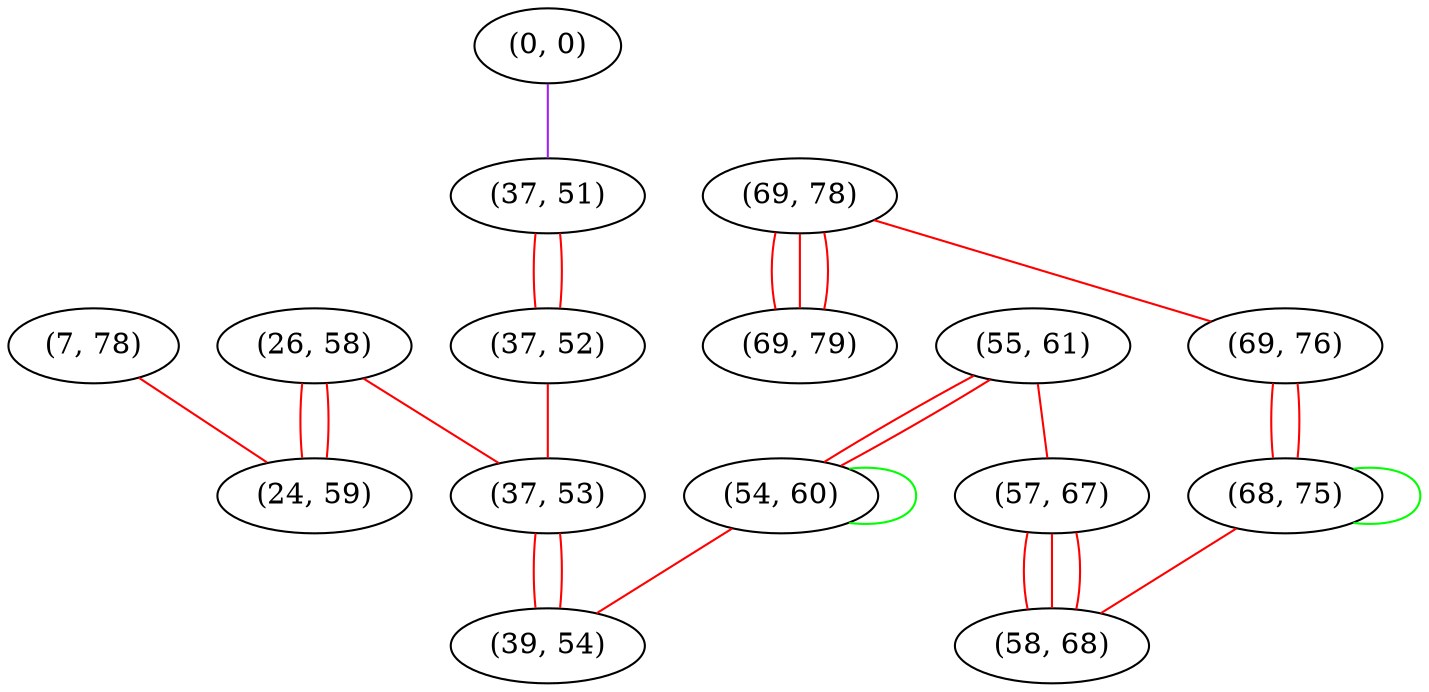 graph "" {
"(7, 78)";
"(0, 0)";
"(26, 58)";
"(24, 59)";
"(55, 61)";
"(37, 51)";
"(69, 78)";
"(37, 52)";
"(69, 79)";
"(37, 53)";
"(54, 60)";
"(39, 54)";
"(57, 67)";
"(69, 76)";
"(68, 75)";
"(58, 68)";
"(7, 78)" -- "(24, 59)"  [color=red, key=0, weight=1];
"(0, 0)" -- "(37, 51)"  [color=purple, key=0, weight=4];
"(26, 58)" -- "(24, 59)"  [color=red, key=0, weight=1];
"(26, 58)" -- "(24, 59)"  [color=red, key=1, weight=1];
"(26, 58)" -- "(37, 53)"  [color=red, key=0, weight=1];
"(55, 61)" -- "(54, 60)"  [color=red, key=0, weight=1];
"(55, 61)" -- "(54, 60)"  [color=red, key=1, weight=1];
"(55, 61)" -- "(57, 67)"  [color=red, key=0, weight=1];
"(37, 51)" -- "(37, 52)"  [color=red, key=0, weight=1];
"(37, 51)" -- "(37, 52)"  [color=red, key=1, weight=1];
"(69, 78)" -- "(69, 76)"  [color=red, key=0, weight=1];
"(69, 78)" -- "(69, 79)"  [color=red, key=0, weight=1];
"(69, 78)" -- "(69, 79)"  [color=red, key=1, weight=1];
"(69, 78)" -- "(69, 79)"  [color=red, key=2, weight=1];
"(37, 52)" -- "(37, 53)"  [color=red, key=0, weight=1];
"(37, 53)" -- "(39, 54)"  [color=red, key=0, weight=1];
"(37, 53)" -- "(39, 54)"  [color=red, key=1, weight=1];
"(54, 60)" -- "(54, 60)"  [color=green, key=0, weight=2];
"(54, 60)" -- "(39, 54)"  [color=red, key=0, weight=1];
"(57, 67)" -- "(58, 68)"  [color=red, key=0, weight=1];
"(57, 67)" -- "(58, 68)"  [color=red, key=1, weight=1];
"(57, 67)" -- "(58, 68)"  [color=red, key=2, weight=1];
"(69, 76)" -- "(68, 75)"  [color=red, key=0, weight=1];
"(69, 76)" -- "(68, 75)"  [color=red, key=1, weight=1];
"(68, 75)" -- "(58, 68)"  [color=red, key=0, weight=1];
"(68, 75)" -- "(68, 75)"  [color=green, key=0, weight=2];
}
